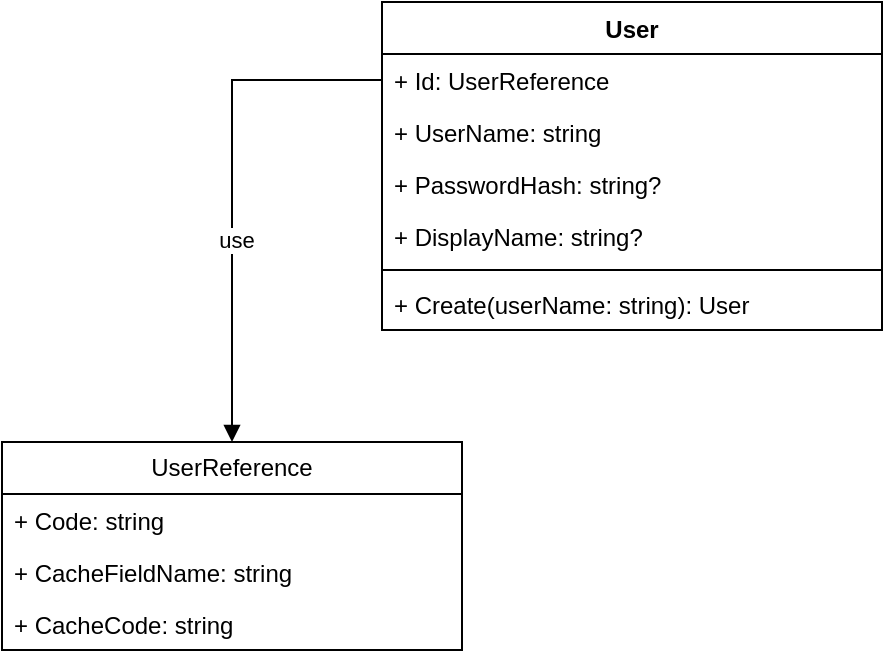 <mxfile version="24.0.7" type="device">
  <diagram name="User" id="plDTCazXpjH4_Kw_nQaR">
    <mxGraphModel dx="947" dy="770" grid="1" gridSize="10" guides="1" tooltips="1" connect="1" arrows="1" fold="1" page="1" pageScale="1" pageWidth="1169" pageHeight="827" math="0" shadow="0">
      <root>
        <mxCell id="0" />
        <mxCell id="1" parent="0" />
        <mxCell id="Tc2P6SN7r2W_epgVyjtf-1" value="User" style="swimlane;fontStyle=1;align=center;verticalAlign=top;childLayout=stackLayout;horizontal=1;startSize=26;horizontalStack=0;resizeParent=1;resizeParentMax=0;resizeLast=0;collapsible=1;marginBottom=0;whiteSpace=wrap;html=1;" parent="1" vertex="1">
          <mxGeometry x="280" y="380" width="250" height="164" as="geometry" />
        </mxCell>
        <mxCell id="Tc2P6SN7r2W_epgVyjtf-2" value="+ Id: UserReference" style="text;strokeColor=none;fillColor=none;align=left;verticalAlign=top;spacingLeft=4;spacingRight=4;overflow=hidden;rotatable=0;points=[[0,0.5],[1,0.5]];portConstraint=eastwest;whiteSpace=wrap;html=1;" parent="Tc2P6SN7r2W_epgVyjtf-1" vertex="1">
          <mxGeometry y="26" width="250" height="26" as="geometry" />
        </mxCell>
        <mxCell id="Tc2P6SN7r2W_epgVyjtf-5" value="+ UserName: string" style="text;strokeColor=none;fillColor=none;align=left;verticalAlign=top;spacingLeft=4;spacingRight=4;overflow=hidden;rotatable=0;points=[[0,0.5],[1,0.5]];portConstraint=eastwest;whiteSpace=wrap;html=1;" parent="Tc2P6SN7r2W_epgVyjtf-1" vertex="1">
          <mxGeometry y="52" width="250" height="26" as="geometry" />
        </mxCell>
        <mxCell id="Tc2P6SN7r2W_epgVyjtf-6" value="+ PasswordHash: string?" style="text;strokeColor=none;fillColor=none;align=left;verticalAlign=top;spacingLeft=4;spacingRight=4;overflow=hidden;rotatable=0;points=[[0,0.5],[1,0.5]];portConstraint=eastwest;whiteSpace=wrap;html=1;" parent="Tc2P6SN7r2W_epgVyjtf-1" vertex="1">
          <mxGeometry y="78" width="250" height="26" as="geometry" />
        </mxCell>
        <mxCell id="Tc2P6SN7r2W_epgVyjtf-7" value="+ DisplayName: string?" style="text;strokeColor=none;fillColor=none;align=left;verticalAlign=top;spacingLeft=4;spacingRight=4;overflow=hidden;rotatable=0;points=[[0,0.5],[1,0.5]];portConstraint=eastwest;whiteSpace=wrap;html=1;" parent="Tc2P6SN7r2W_epgVyjtf-1" vertex="1">
          <mxGeometry y="104" width="250" height="26" as="geometry" />
        </mxCell>
        <mxCell id="Tc2P6SN7r2W_epgVyjtf-3" value="" style="line;strokeWidth=1;fillColor=none;align=left;verticalAlign=middle;spacingTop=-1;spacingLeft=3;spacingRight=3;rotatable=0;labelPosition=right;points=[];portConstraint=eastwest;strokeColor=inherit;" parent="Tc2P6SN7r2W_epgVyjtf-1" vertex="1">
          <mxGeometry y="130" width="250" height="8" as="geometry" />
        </mxCell>
        <mxCell id="Tc2P6SN7r2W_epgVyjtf-4" value="+ Create(userName: string): User" style="text;strokeColor=none;fillColor=none;align=left;verticalAlign=top;spacingLeft=4;spacingRight=4;overflow=hidden;rotatable=0;points=[[0,0.5],[1,0.5]];portConstraint=eastwest;whiteSpace=wrap;html=1;" parent="Tc2P6SN7r2W_epgVyjtf-1" vertex="1">
          <mxGeometry y="138" width="250" height="26" as="geometry" />
        </mxCell>
        <mxCell id="Tc2P6SN7r2W_epgVyjtf-9" value="UserReference" style="swimlane;fontStyle=0;childLayout=stackLayout;horizontal=1;startSize=26;fillColor=none;horizontalStack=0;resizeParent=1;resizeParentMax=0;resizeLast=0;collapsible=1;marginBottom=0;whiteSpace=wrap;html=1;" parent="1" vertex="1">
          <mxGeometry x="90" y="600" width="230" height="104" as="geometry" />
        </mxCell>
        <mxCell id="Tc2P6SN7r2W_epgVyjtf-10" value="+ Code: string" style="text;strokeColor=none;fillColor=none;align=left;verticalAlign=top;spacingLeft=4;spacingRight=4;overflow=hidden;rotatable=0;points=[[0,0.5],[1,0.5]];portConstraint=eastwest;whiteSpace=wrap;html=1;" parent="Tc2P6SN7r2W_epgVyjtf-9" vertex="1">
          <mxGeometry y="26" width="230" height="26" as="geometry" />
        </mxCell>
        <mxCell id="Tc2P6SN7r2W_epgVyjtf-11" value="+ CacheFieldName: string" style="text;strokeColor=none;fillColor=none;align=left;verticalAlign=top;spacingLeft=4;spacingRight=4;overflow=hidden;rotatable=0;points=[[0,0.5],[1,0.5]];portConstraint=eastwest;whiteSpace=wrap;html=1;" parent="Tc2P6SN7r2W_epgVyjtf-9" vertex="1">
          <mxGeometry y="52" width="230" height="26" as="geometry" />
        </mxCell>
        <mxCell id="Tc2P6SN7r2W_epgVyjtf-12" value="+ CacheCode: string" style="text;strokeColor=none;fillColor=none;align=left;verticalAlign=top;spacingLeft=4;spacingRight=4;overflow=hidden;rotatable=0;points=[[0,0.5],[1,0.5]];portConstraint=eastwest;whiteSpace=wrap;html=1;" parent="Tc2P6SN7r2W_epgVyjtf-9" vertex="1">
          <mxGeometry y="78" width="230" height="26" as="geometry" />
        </mxCell>
        <mxCell id="Tc2P6SN7r2W_epgVyjtf-13" value="" style="endArrow=block;endFill=1;html=1;edgeStyle=orthogonalEdgeStyle;align=left;verticalAlign=top;rounded=0;entryX=0.5;entryY=0;entryDx=0;entryDy=0;exitX=0;exitY=0.5;exitDx=0;exitDy=0;" parent="1" source="Tc2P6SN7r2W_epgVyjtf-2" target="Tc2P6SN7r2W_epgVyjtf-9" edge="1">
          <mxGeometry x="-1" relative="1" as="geometry">
            <mxPoint x="410" y="400" as="sourcePoint" />
            <mxPoint x="570" y="400" as="targetPoint" />
          </mxGeometry>
        </mxCell>
        <mxCell id="Tc2P6SN7r2W_epgVyjtf-15" value="use" style="edgeLabel;html=1;align=center;verticalAlign=middle;resizable=0;points=[];" parent="Tc2P6SN7r2W_epgVyjtf-13" vertex="1" connectable="0">
          <mxGeometry x="0.211" y="2" relative="1" as="geometry">
            <mxPoint as="offset" />
          </mxGeometry>
        </mxCell>
      </root>
    </mxGraphModel>
  </diagram>
</mxfile>
